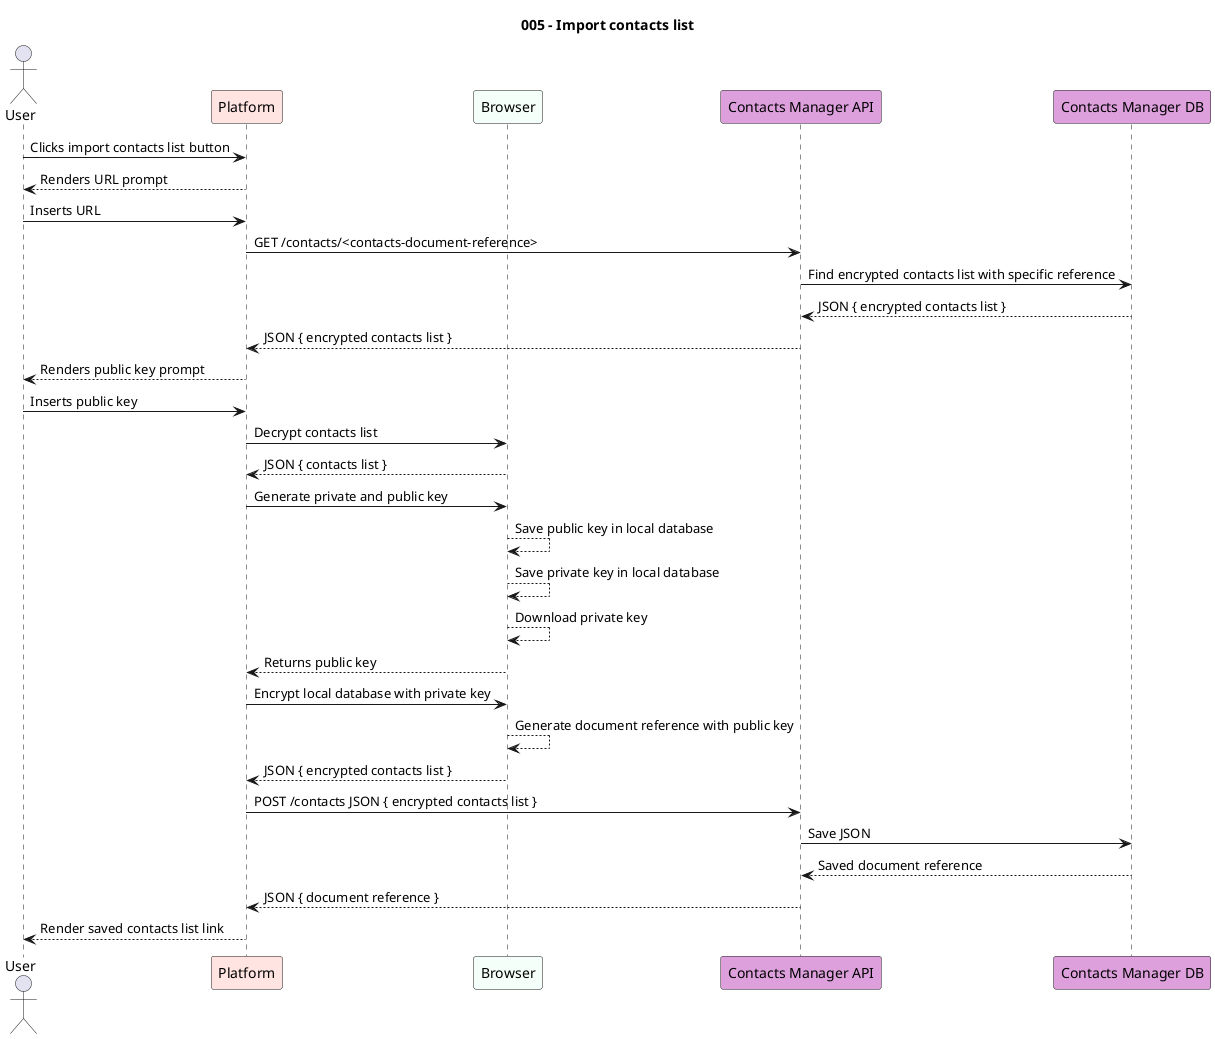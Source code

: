 @startuml 005-import-contacts-list

title "005 - Import contacts list"

actor User
participant "Platform" as PL #MistyRose
participant Browser #MintCream
participant "Contacts Manager API" as CNT #Plum
participant "Contacts Manager DB" as CNT_DB #Plum

User -> PL: Clicks import contacts list button
PL --> User: Renders URL prompt
User -> PL: Inserts URL

PL -> CNT: GET /contacts/<contacts-document-reference>
CNT -> CNT_DB: Find encrypted contacts list with specific reference
CNT_DB --> CNT: JSON { encrypted contacts list }
CNT --> PL: JSON { encrypted contacts list }

PL --> User: Renders public key prompt
User -> PL: Inserts public key

PL -> Browser: Decrypt contacts list
Browser --> PL: JSON { contacts list }

PL -> Browser: Generate private and public key
Browser --> Browser: Save public key in local database
Browser --> Browser: Save private key in local database
Browser --> Browser: Download private key
Browser --> PL: Returns public key

PL -> Browser: Encrypt local database with private key
Browser --> Browser: Generate document reference with public key
Browser --> PL: JSON { encrypted contacts list }
PL -> CNT: POST /contacts JSON { encrypted contacts list }
CNT -> CNT_DB: Save JSON
CNT_DB --> CNT: Saved document reference
CNT --> PL: JSON { document reference }
PL --> User: Render saved contacts list link

@enduml
